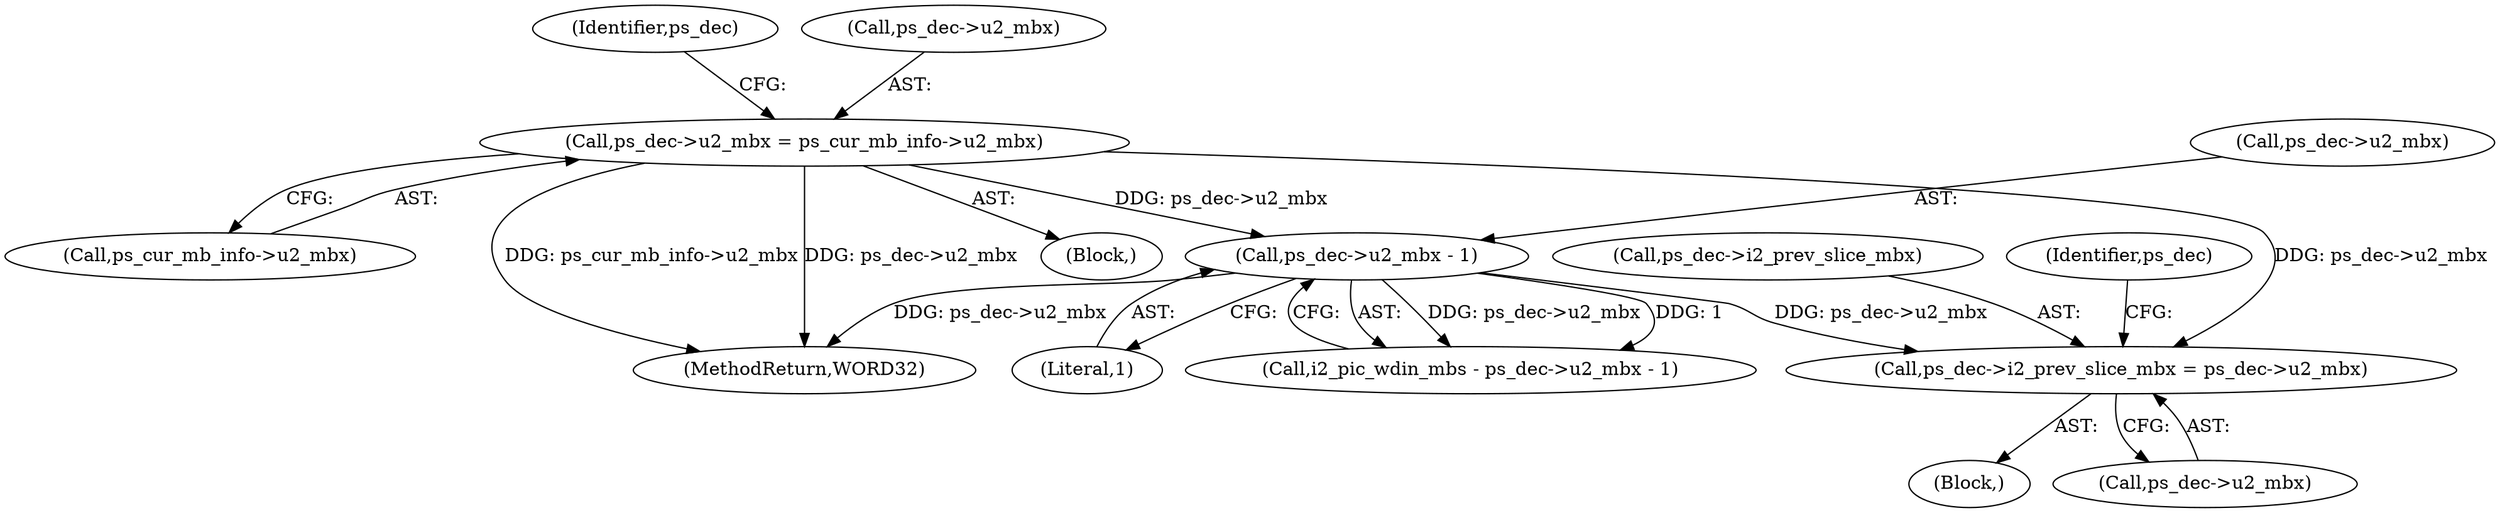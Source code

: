 digraph "0_Android_9a00f562a612d56e7b2b989d168647db900ba6cf@pointer" {
"1000803" [label="(Call,ps_dec->i2_prev_slice_mbx = ps_dec->u2_mbx)"];
"1000637" [label="(Call,ps_dec->u2_mbx = ps_cur_mb_info->u2_mbx)"];
"1000698" [label="(Call,ps_dec->u2_mbx - 1)"];
"1000637" [label="(Call,ps_dec->u2_mbx = ps_cur_mb_info->u2_mbx)"];
"1000641" [label="(Call,ps_cur_mb_info->u2_mbx)"];
"1000646" [label="(Identifier,ps_dec)"];
"1000804" [label="(Call,ps_dec->i2_prev_slice_mbx)"];
"1000812" [label="(Identifier,ps_dec)"];
"1000698" [label="(Call,ps_dec->u2_mbx - 1)"];
"1000702" [label="(Literal,1)"];
"1001450" [label="(MethodReturn,WORD32)"];
"1000802" [label="(Block,)"];
"1000807" [label="(Call,ps_dec->u2_mbx)"];
"1000803" [label="(Call,ps_dec->i2_prev_slice_mbx = ps_dec->u2_mbx)"];
"1000565" [label="(Block,)"];
"1000638" [label="(Call,ps_dec->u2_mbx)"];
"1000696" [label="(Call,i2_pic_wdin_mbs - ps_dec->u2_mbx - 1)"];
"1000699" [label="(Call,ps_dec->u2_mbx)"];
"1000803" -> "1000802"  [label="AST: "];
"1000803" -> "1000807"  [label="CFG: "];
"1000804" -> "1000803"  [label="AST: "];
"1000807" -> "1000803"  [label="AST: "];
"1000812" -> "1000803"  [label="CFG: "];
"1000637" -> "1000803"  [label="DDG: ps_dec->u2_mbx"];
"1000698" -> "1000803"  [label="DDG: ps_dec->u2_mbx"];
"1000637" -> "1000565"  [label="AST: "];
"1000637" -> "1000641"  [label="CFG: "];
"1000638" -> "1000637"  [label="AST: "];
"1000641" -> "1000637"  [label="AST: "];
"1000646" -> "1000637"  [label="CFG: "];
"1000637" -> "1001450"  [label="DDG: ps_dec->u2_mbx"];
"1000637" -> "1001450"  [label="DDG: ps_cur_mb_info->u2_mbx"];
"1000637" -> "1000698"  [label="DDG: ps_dec->u2_mbx"];
"1000698" -> "1000696"  [label="AST: "];
"1000698" -> "1000702"  [label="CFG: "];
"1000699" -> "1000698"  [label="AST: "];
"1000702" -> "1000698"  [label="AST: "];
"1000696" -> "1000698"  [label="CFG: "];
"1000698" -> "1001450"  [label="DDG: ps_dec->u2_mbx"];
"1000698" -> "1000696"  [label="DDG: ps_dec->u2_mbx"];
"1000698" -> "1000696"  [label="DDG: 1"];
}
